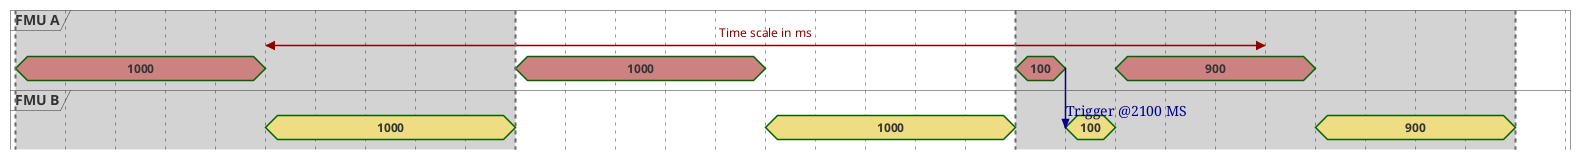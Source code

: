 ' Co Simulation timing diagram
@startuml
' Define models in the system

hide time-axis

concise "FMU A" as FMU_A
concise "FMU B" as FMU_B

@FMU_A
0.0 is "1000" #CD8282
500.0 is {hidden}
1000.0 is "1000" #CD8282
1500.0 is {hidden}
2000.0 is "100" #CD8282
2100.0 is {hidden}
FMU_A -> FMU_B : Trigger @2100 MS
2200.0 is "900" #CD8282
2600.0 is {hidden}

@FMU_B
500.0 is "1000" #EEDD82
1000.0 is {hidden}
1500.0 is "1000" #EEDD82
2000.0 is {hidden}
2100.0 is "100" #EEDD82
2200.0 is {hidden}
2600.0 is "900" #EEDD82
3000.0 is {hidden}

' Define the time axis
@-1
@0
@1000
@2000
@3000

@FMU_A
@500 <-> @2500 : Time scale in ms


highlight 0 to 1000 #LightGrey;line:DimGrey
highlight 2000 to 3000 #LightGrey;line:DimGrey
@enduml
